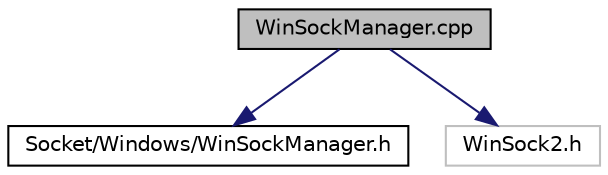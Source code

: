 digraph "WinSockManager.cpp"
{
  edge [fontname="Helvetica",fontsize="10",labelfontname="Helvetica",labelfontsize="10"];
  node [fontname="Helvetica",fontsize="10",shape=record];
  Node0 [label="WinSockManager.cpp",height=0.2,width=0.4,color="black", fillcolor="grey75", style="filled", fontcolor="black"];
  Node0 -> Node1 [color="midnightblue",fontsize="10",style="solid",fontname="Helvetica"];
  Node1 [label="Socket/Windows/WinSockManager.h",height=0.2,width=0.4,color="black", fillcolor="white", style="filled",URL="$_win_sock_manager_8h.html"];
  Node0 -> Node2 [color="midnightblue",fontsize="10",style="solid",fontname="Helvetica"];
  Node2 [label="WinSock2.h",height=0.2,width=0.4,color="grey75", fillcolor="white", style="filled"];
}
